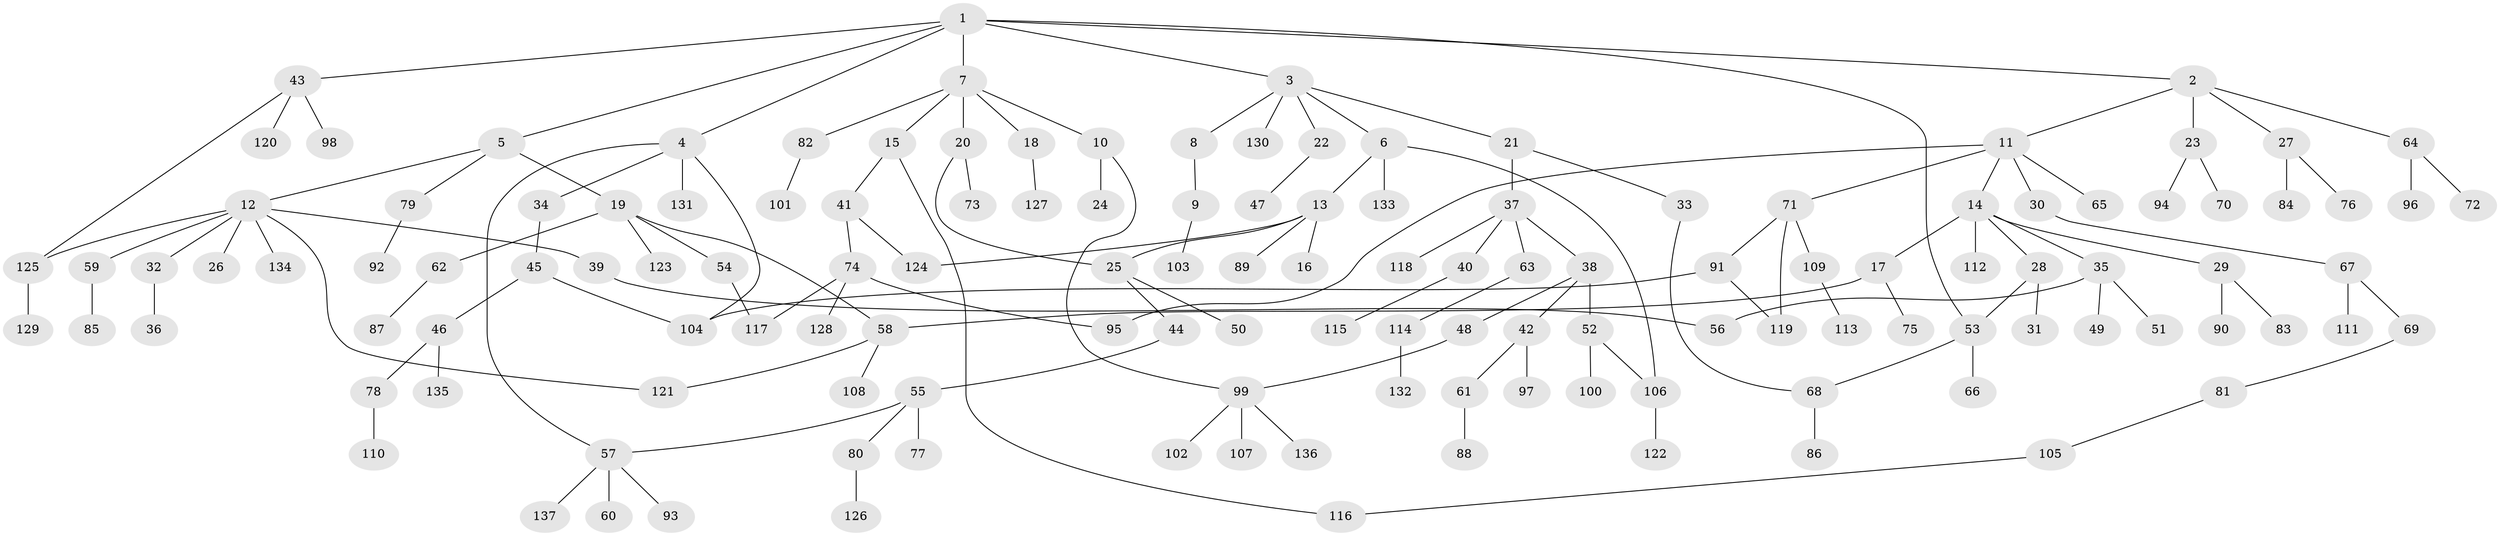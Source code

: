 // Generated by graph-tools (version 1.1) at 2025/42/03/09/25 04:42:09]
// undirected, 137 vertices, 153 edges
graph export_dot {
graph [start="1"]
  node [color=gray90,style=filled];
  1;
  2;
  3;
  4;
  5;
  6;
  7;
  8;
  9;
  10;
  11;
  12;
  13;
  14;
  15;
  16;
  17;
  18;
  19;
  20;
  21;
  22;
  23;
  24;
  25;
  26;
  27;
  28;
  29;
  30;
  31;
  32;
  33;
  34;
  35;
  36;
  37;
  38;
  39;
  40;
  41;
  42;
  43;
  44;
  45;
  46;
  47;
  48;
  49;
  50;
  51;
  52;
  53;
  54;
  55;
  56;
  57;
  58;
  59;
  60;
  61;
  62;
  63;
  64;
  65;
  66;
  67;
  68;
  69;
  70;
  71;
  72;
  73;
  74;
  75;
  76;
  77;
  78;
  79;
  80;
  81;
  82;
  83;
  84;
  85;
  86;
  87;
  88;
  89;
  90;
  91;
  92;
  93;
  94;
  95;
  96;
  97;
  98;
  99;
  100;
  101;
  102;
  103;
  104;
  105;
  106;
  107;
  108;
  109;
  110;
  111;
  112;
  113;
  114;
  115;
  116;
  117;
  118;
  119;
  120;
  121;
  122;
  123;
  124;
  125;
  126;
  127;
  128;
  129;
  130;
  131;
  132;
  133;
  134;
  135;
  136;
  137;
  1 -- 2;
  1 -- 3;
  1 -- 4;
  1 -- 5;
  1 -- 7;
  1 -- 43;
  1 -- 53;
  2 -- 11;
  2 -- 23;
  2 -- 27;
  2 -- 64;
  3 -- 6;
  3 -- 8;
  3 -- 21;
  3 -- 22;
  3 -- 130;
  4 -- 34;
  4 -- 57;
  4 -- 104;
  4 -- 131;
  5 -- 12;
  5 -- 19;
  5 -- 79;
  6 -- 13;
  6 -- 106;
  6 -- 133;
  7 -- 10;
  7 -- 15;
  7 -- 18;
  7 -- 20;
  7 -- 82;
  8 -- 9;
  9 -- 103;
  10 -- 24;
  10 -- 99;
  11 -- 14;
  11 -- 30;
  11 -- 65;
  11 -- 71;
  11 -- 95;
  12 -- 26;
  12 -- 32;
  12 -- 39;
  12 -- 59;
  12 -- 134;
  12 -- 125;
  12 -- 121;
  13 -- 16;
  13 -- 89;
  13 -- 124;
  13 -- 25;
  14 -- 17;
  14 -- 28;
  14 -- 29;
  14 -- 35;
  14 -- 112;
  15 -- 41;
  15 -- 116;
  17 -- 58;
  17 -- 75;
  18 -- 127;
  19 -- 54;
  19 -- 62;
  19 -- 123;
  19 -- 58;
  20 -- 25;
  20 -- 73;
  21 -- 33;
  21 -- 37;
  22 -- 47;
  23 -- 70;
  23 -- 94;
  25 -- 44;
  25 -- 50;
  27 -- 76;
  27 -- 84;
  28 -- 31;
  28 -- 53;
  29 -- 83;
  29 -- 90;
  30 -- 67;
  32 -- 36;
  33 -- 68;
  34 -- 45;
  35 -- 49;
  35 -- 51;
  35 -- 56;
  37 -- 38;
  37 -- 40;
  37 -- 63;
  37 -- 118;
  38 -- 42;
  38 -- 48;
  38 -- 52;
  39 -- 56;
  40 -- 115;
  41 -- 74;
  41 -- 124;
  42 -- 61;
  42 -- 97;
  43 -- 98;
  43 -- 120;
  43 -- 125;
  44 -- 55;
  45 -- 46;
  45 -- 104;
  46 -- 78;
  46 -- 135;
  48 -- 99;
  52 -- 100;
  52 -- 106;
  53 -- 66;
  53 -- 68;
  54 -- 117;
  55 -- 77;
  55 -- 80;
  55 -- 57;
  57 -- 60;
  57 -- 93;
  57 -- 137;
  58 -- 108;
  58 -- 121;
  59 -- 85;
  61 -- 88;
  62 -- 87;
  63 -- 114;
  64 -- 72;
  64 -- 96;
  67 -- 69;
  67 -- 111;
  68 -- 86;
  69 -- 81;
  71 -- 91;
  71 -- 109;
  71 -- 119;
  74 -- 128;
  74 -- 95;
  74 -- 117;
  78 -- 110;
  79 -- 92;
  80 -- 126;
  81 -- 105;
  82 -- 101;
  91 -- 119;
  91 -- 104;
  99 -- 102;
  99 -- 107;
  99 -- 136;
  105 -- 116;
  106 -- 122;
  109 -- 113;
  114 -- 132;
  125 -- 129;
}
